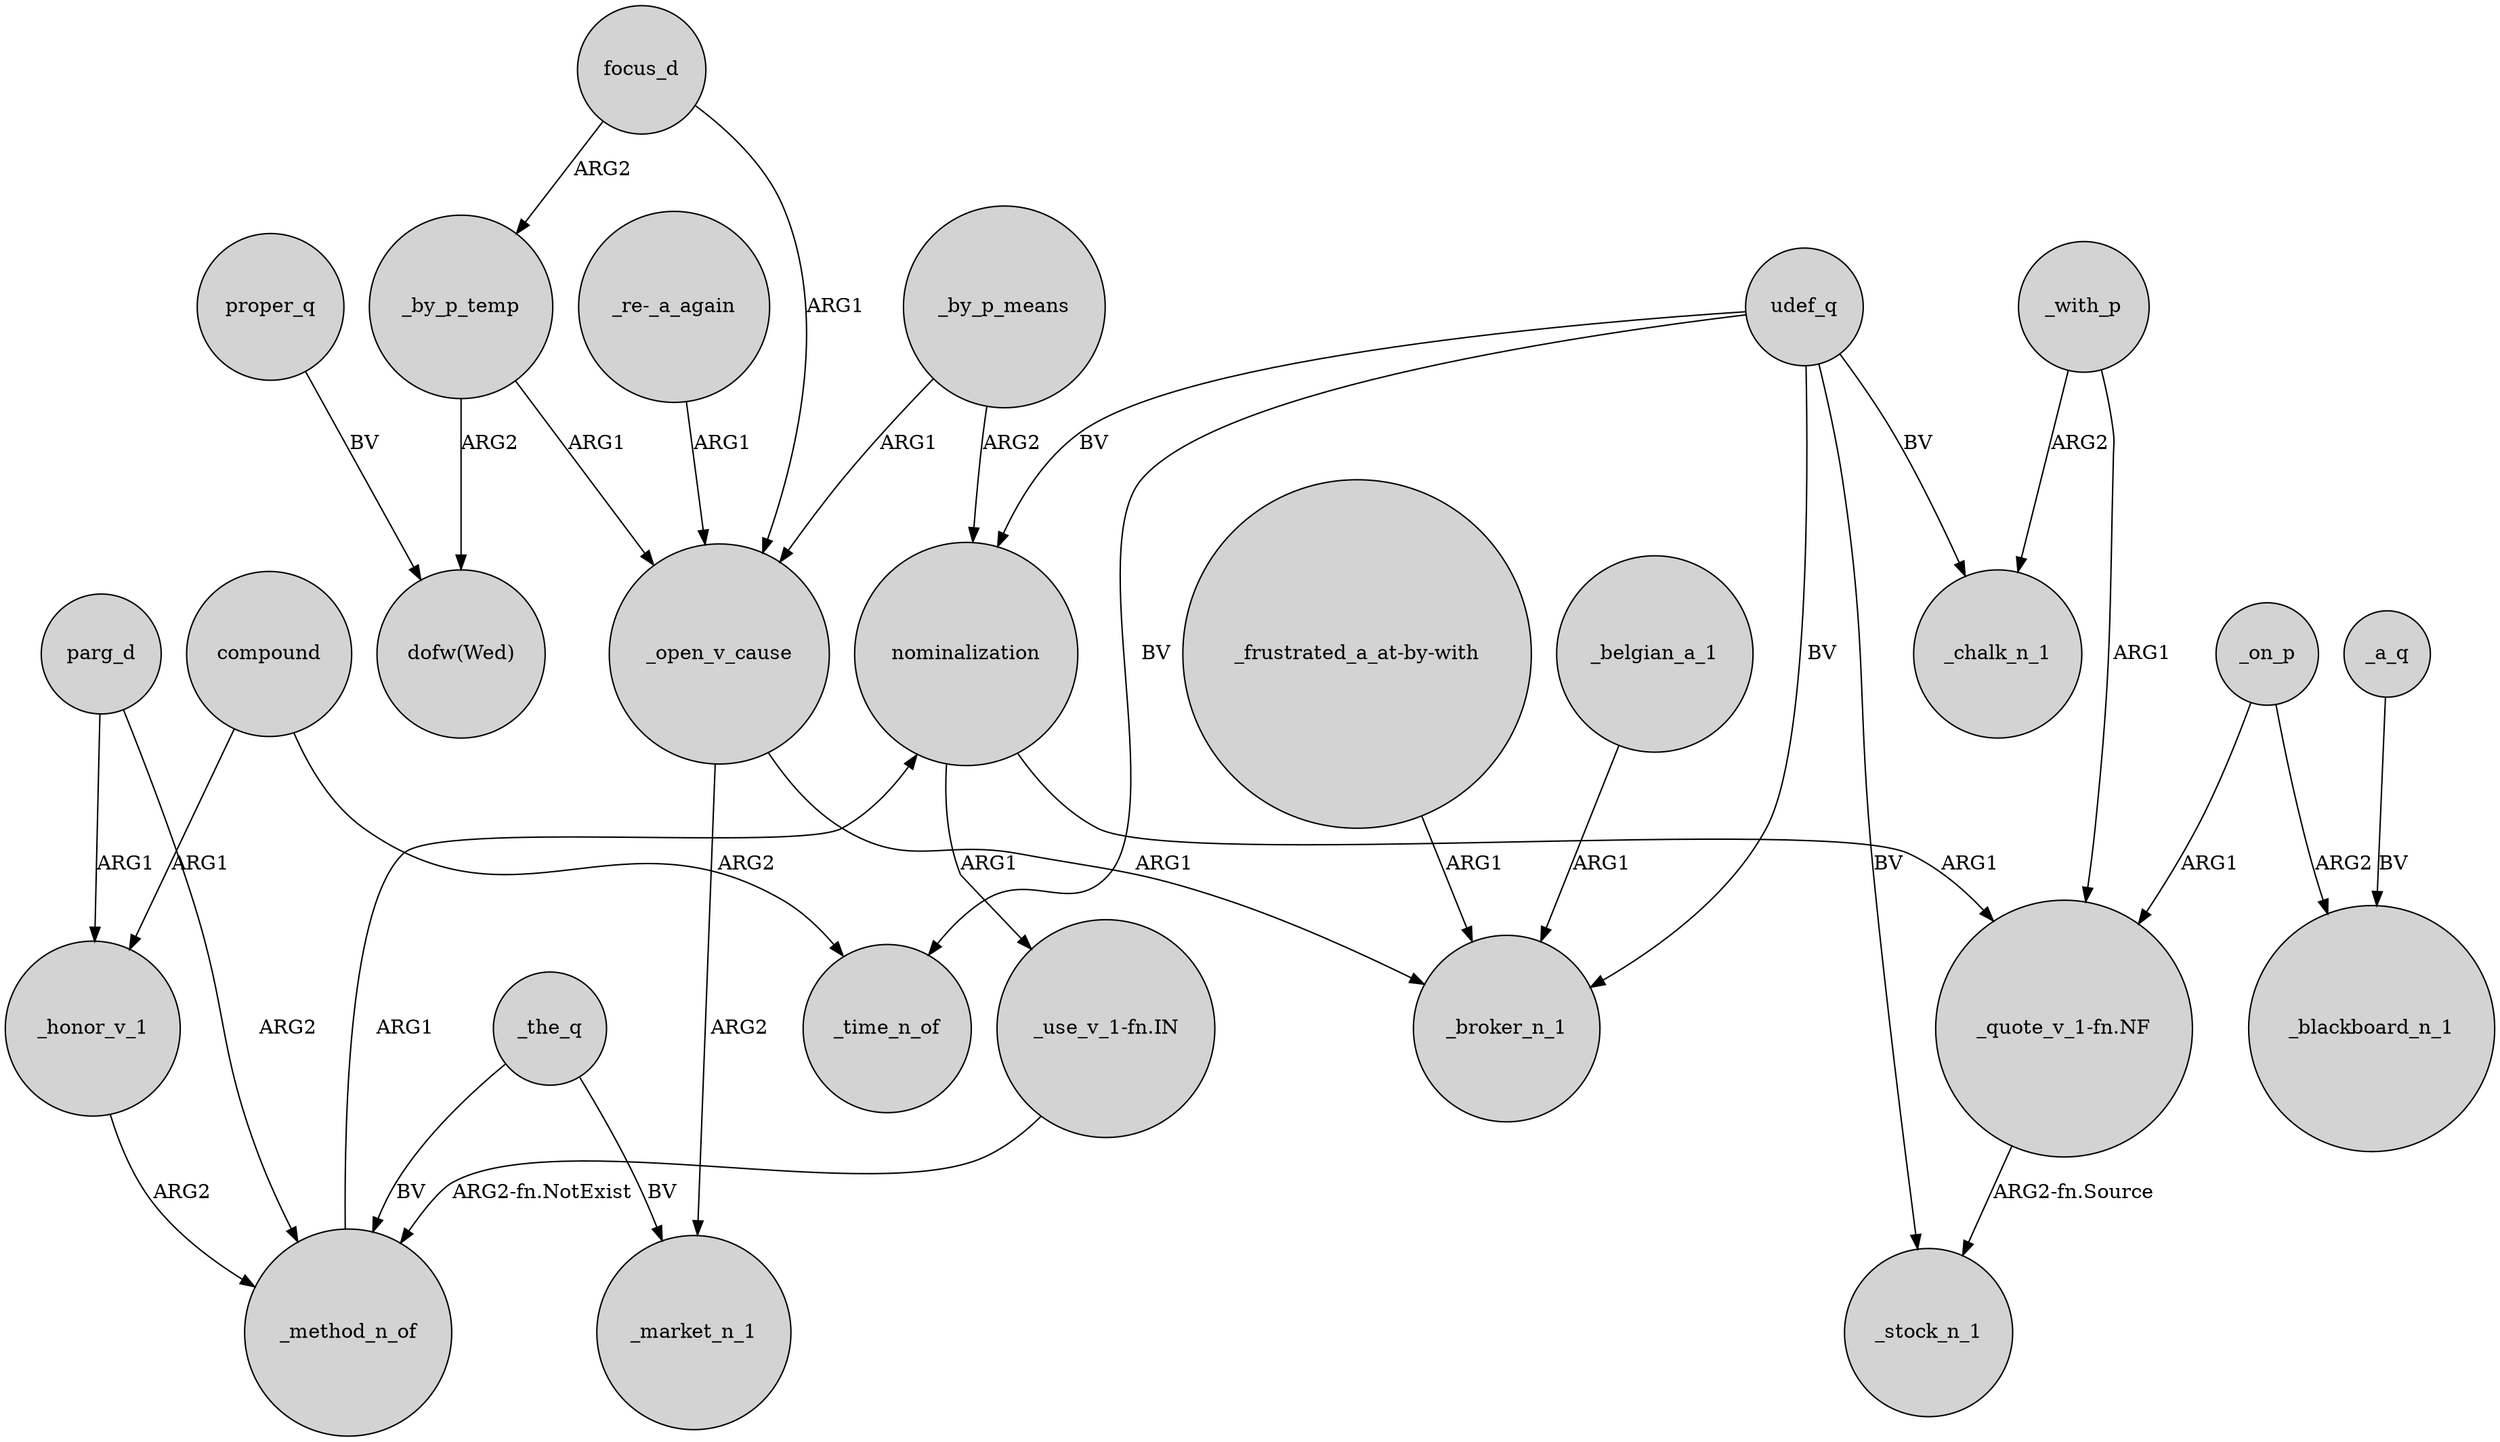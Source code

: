 digraph {
	node [shape=circle style=filled]
	_by_p_means -> nominalization [label=ARG2]
	compound -> _honor_v_1 [label=ARG1]
	parg_d -> _method_n_of [label=ARG2]
	_a_q -> _blackboard_n_1 [label=BV]
	_open_v_cause -> _broker_n_1 [label=ARG1]
	_by_p_temp -> "dofw(Wed)" [label=ARG2]
	_method_n_of -> nominalization [label=ARG1]
	_on_p -> _blackboard_n_1 [label=ARG2]
	"_re-_a_again" -> _open_v_cause [label=ARG1]
	_belgian_a_1 -> _broker_n_1 [label=ARG1]
	"_quote_v_1-fn.NF" -> _stock_n_1 [label="ARG2-fn.Source"]
	udef_q -> _stock_n_1 [label=BV]
	_with_p -> "_quote_v_1-fn.NF" [label=ARG1]
	proper_q -> "dofw(Wed)" [label=BV]
	"_frustrated_a_at-by-with" -> _broker_n_1 [label=ARG1]
	_with_p -> _chalk_n_1 [label=ARG2]
	udef_q -> _time_n_of [label=BV]
	udef_q -> _chalk_n_1 [label=BV]
	_open_v_cause -> _market_n_1 [label=ARG2]
	compound -> _time_n_of [label=ARG2]
	udef_q -> nominalization [label=BV]
	_the_q -> _method_n_of [label=BV]
	nominalization -> "_quote_v_1-fn.NF" [label=ARG1]
	"_use_v_1-fn.IN" -> _method_n_of [label="ARG2-fn.NotExist"]
	_by_p_temp -> _open_v_cause [label=ARG1]
	parg_d -> _honor_v_1 [label=ARG1]
	_by_p_means -> _open_v_cause [label=ARG1]
	_on_p -> "_quote_v_1-fn.NF" [label=ARG1]
	focus_d -> _by_p_temp [label=ARG2]
	_the_q -> _market_n_1 [label=BV]
	udef_q -> _broker_n_1 [label=BV]
	_honor_v_1 -> _method_n_of [label=ARG2]
	focus_d -> _open_v_cause [label=ARG1]
	nominalization -> "_use_v_1-fn.IN" [label=ARG1]
}
